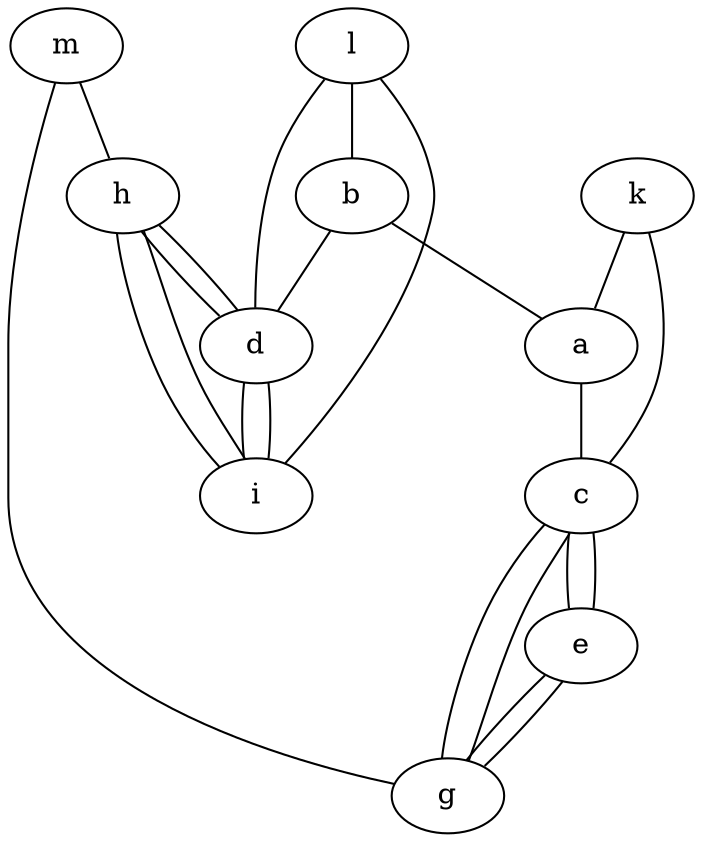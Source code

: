 graph G {
    a -- c;
    b -- a;
    b -- d;
    c -- e;
    c -- g;
    d -- h;
    d -- i;
    e -- g;
    e -- c;
    g -- e;
    g -- c;
    i -- h;
    i -- d;
    h -- d;
    h -- i;
    m -- g;
    m -- h;
    k -- a;
    k -- c;
    l -- d;
    l -- b;
    l -- i;
}